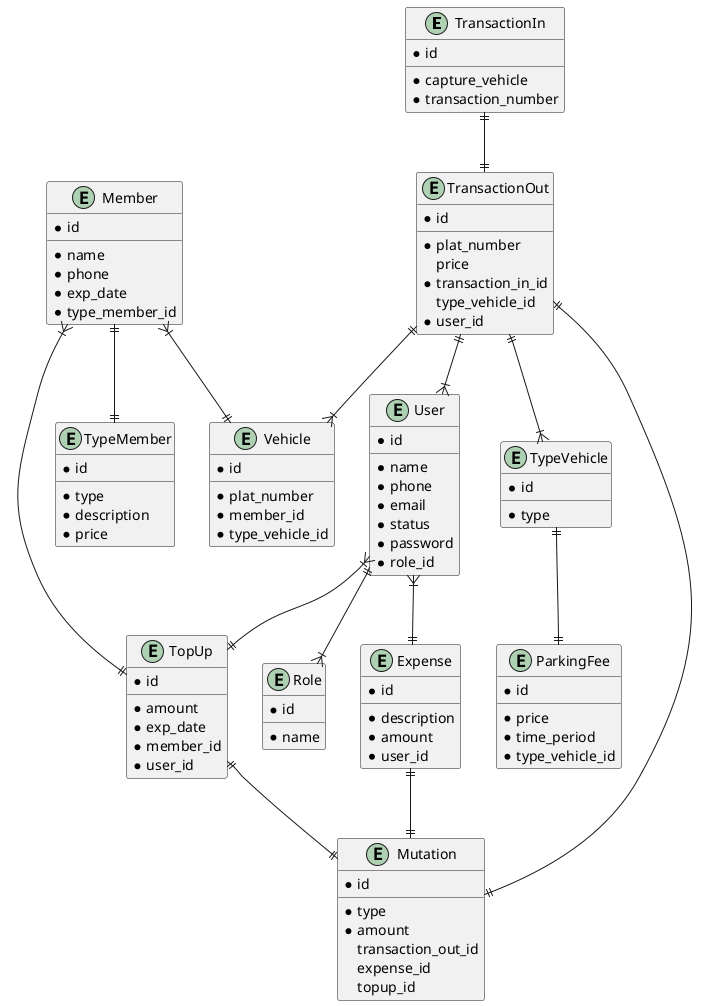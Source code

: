 @startuml Database

entity TransactionIn {
  * id
  __
  * capture_vehicle
  * transaction_number
}

entity TransactionOut {
  * id
  __
  * plat_number
  price
  * transaction_in_id
  type_vehicle_id
  * user_id
}

entity User {
  * id
  __
  * name
  * phone
  * email
  * status
  * password
  * role_id
}

entity Role {
  * id
  __
  * name
}

entity TypeVehicle {
  * id
  __
  * type
}

entity ParkingFee {
  * id
  __
  * price
  * time_period
  * type_vehicle_id
}

entity Member {
  * id
  __
  * name
  * phone
  * exp_date
  * type_member_id
}

entity Vehicle {
  * id
  __
  * plat_number
  * member_id
  * type_vehicle_id
}


entity TypeMember {
  * id
  __
  * type
  * description
  * price
}

entity TopUp {
  * id
  __
  * amount
  * exp_date
  * member_id
  * user_id
}

entity Expense {
  * id
  __
  * description
  * amount
  * user_id
}

entity Mutation {
  * id
  __
  * type
  * amount
  transaction_out_id
  expense_id
  topup_id
}

TransactionIn ||--|| TransactionOut
TransactionOut ||--|| Mutation
TransactionOut ||--|{ Vehicle
TransactionOut ||--|{ TypeVehicle
TransactionOut ||--|{ User
TypeVehicle ||--|| ParkingFee
Expense ||--|| Mutation
TopUp ||--|| Mutation
User ||--|{ Role
User }|--|| TopUp
User }|--|| Expense
Member }|--|| TopUp
Member ||--|| TypeMember
Member }|--|| Vehicle